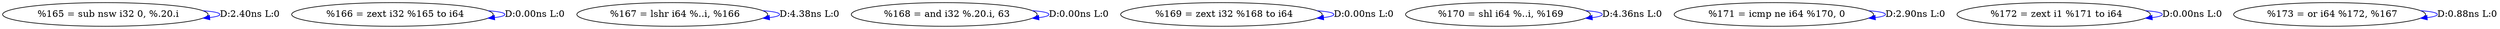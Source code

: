digraph {
Node0x2effc10[label="  %165 = sub nsw i32 0, %.20.i"];
Node0x2effc10 -> Node0x2effc10[label="D:2.40ns L:0",color=blue];
Node0x2effcf0[label="  %166 = zext i32 %165 to i64"];
Node0x2effcf0 -> Node0x2effcf0[label="D:0.00ns L:0",color=blue];
Node0x2effdd0[label="  %167 = lshr i64 %..i, %166"];
Node0x2effdd0 -> Node0x2effdd0[label="D:4.38ns L:0",color=blue];
Node0x2effeb0[label="  %168 = and i32 %.20.i, 63"];
Node0x2effeb0 -> Node0x2effeb0[label="D:0.00ns L:0",color=blue];
Node0x2efff90[label="  %169 = zext i32 %168 to i64"];
Node0x2efff90 -> Node0x2efff90[label="D:0.00ns L:0",color=blue];
Node0x2f00070[label="  %170 = shl i64 %..i, %169"];
Node0x2f00070 -> Node0x2f00070[label="D:4.36ns L:0",color=blue];
Node0x2f00150[label="  %171 = icmp ne i64 %170, 0"];
Node0x2f00150 -> Node0x2f00150[label="D:2.90ns L:0",color=blue];
Node0x2f00230[label="  %172 = zext i1 %171 to i64"];
Node0x2f00230 -> Node0x2f00230[label="D:0.00ns L:0",color=blue];
Node0x2f00310[label="  %173 = or i64 %172, %167"];
Node0x2f00310 -> Node0x2f00310[label="D:0.88ns L:0",color=blue];
}
